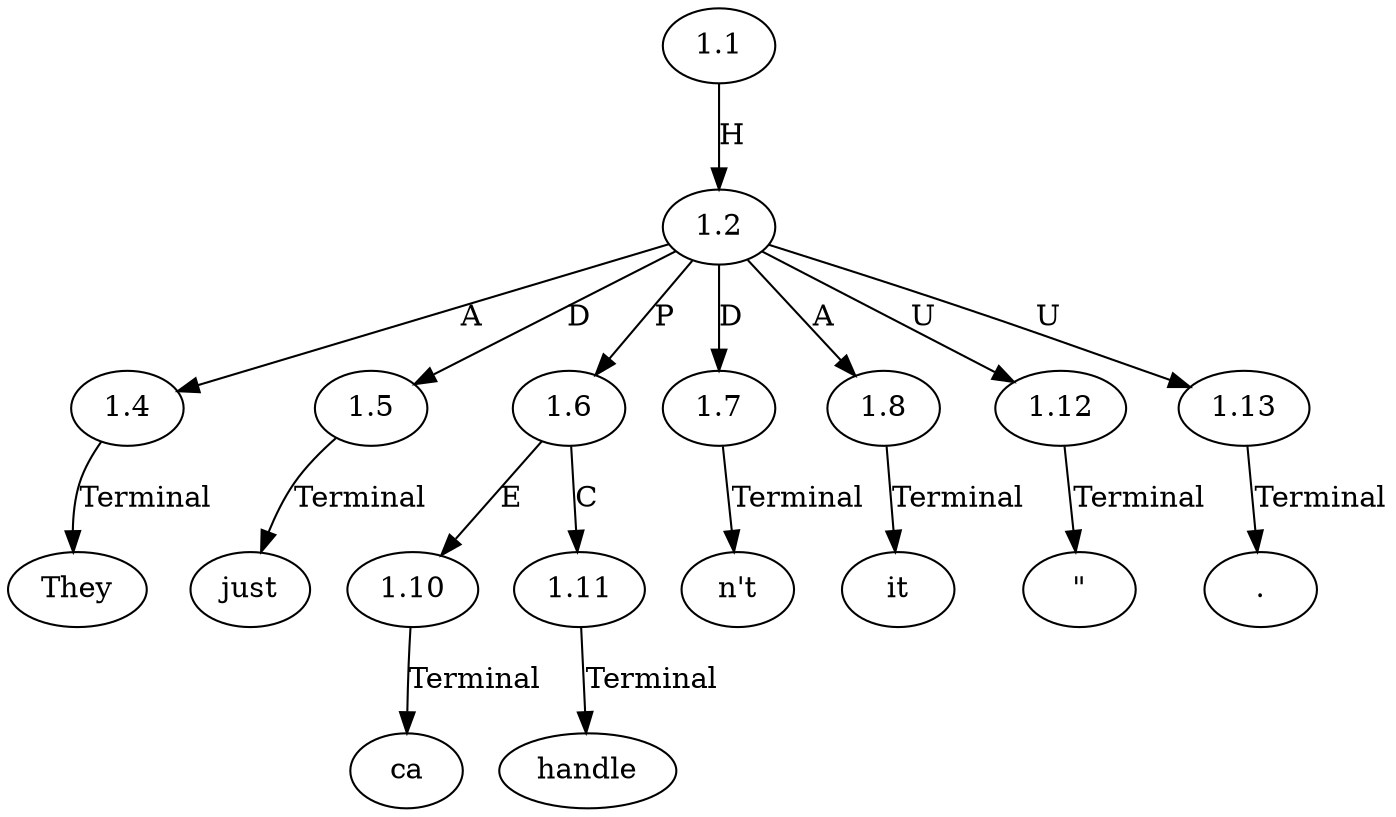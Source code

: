 // Graph
digraph {
	0.1 [label="\"" ordering=out]
	0.2 [label=They ordering=out]
	0.3 [label=just ordering=out]
	0.4 [label=ca ordering=out]
	0.5 [label="n't" ordering=out]
	0.6 [label=handle ordering=out]
	0.7 [label=it ordering=out]
	0.8 [label="." ordering=out]
	1.1 [label=1.1 ordering=out]
	1.2 [label=1.2 ordering=out]
	1.4 [label=1.4 ordering=out]
	1.5 [label=1.5 ordering=out]
	1.6 [label=1.6 ordering=out]
	1.7 [label=1.7 ordering=out]
	1.8 [label=1.8 ordering=out]
	1.10 [label=1.10 ordering=out]
	1.11 [label=1.11 ordering=out]
	1.12 [label=1.12 ordering=out]
	1.13 [label=1.13 ordering=out]
	1.1 -> 1.2 [label=H ordering=out]
	1.2 -> 1.4 [label=A ordering=out]
	1.2 -> 1.5 [label=D ordering=out]
	1.2 -> 1.6 [label=P ordering=out]
	1.2 -> 1.7 [label=D ordering=out]
	1.2 -> 1.8 [label=A ordering=out]
	1.2 -> 1.12 [label=U ordering=out]
	1.2 -> 1.13 [label=U ordering=out]
	1.4 -> 0.2 [label=Terminal ordering=out]
	1.5 -> 0.3 [label=Terminal ordering=out]
	1.6 -> 1.10 [label=E ordering=out]
	1.6 -> 1.11 [label=C ordering=out]
	1.7 -> 0.5 [label=Terminal ordering=out]
	1.8 -> 0.7 [label=Terminal ordering=out]
	1.10 -> 0.4 [label=Terminal ordering=out]
	1.11 -> 0.6 [label=Terminal ordering=out]
	1.12 -> 0.1 [label=Terminal ordering=out]
	1.13 -> 0.8 [label=Terminal ordering=out]
}
